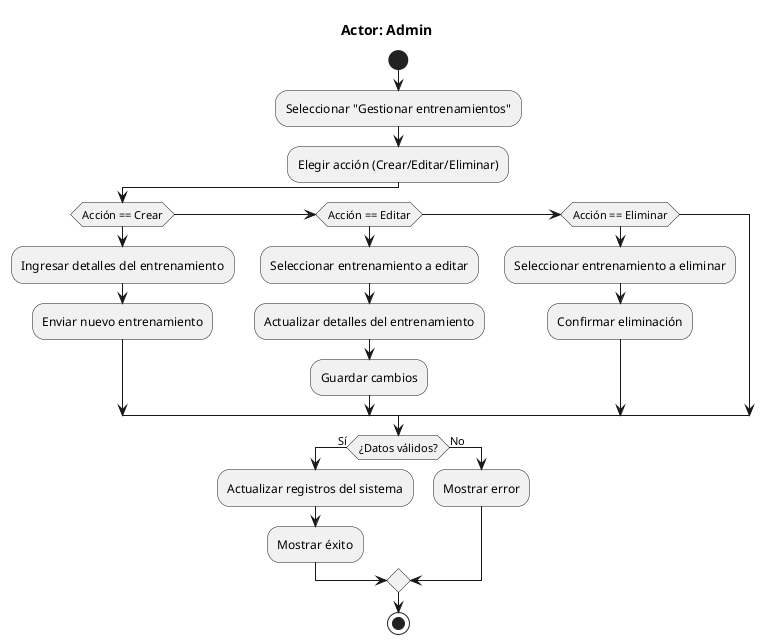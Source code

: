 @startuml
title Actor: Admin
start
:Seleccionar "Gestionar entrenamientos";
:Elegir acción (Crear/Editar/Eliminar);
if (Acción == Crear) then
  :Ingresar detalles del entrenamiento;
  :Enviar nuevo entrenamiento;
elseif (Acción == Editar) then
  :Seleccionar entrenamiento a editar;
  :Actualizar detalles del entrenamiento;
  :Guardar cambios;
elseif (Acción == Eliminar) then
  :Seleccionar entrenamiento a eliminar;
  :Confirmar eliminación;
endif
if (¿Datos válidos?) then (Sí)
  :Actualizar registros del sistema;
  :Mostrar éxito;
else (No)
  :Mostrar error;
endif
stop
@enduml